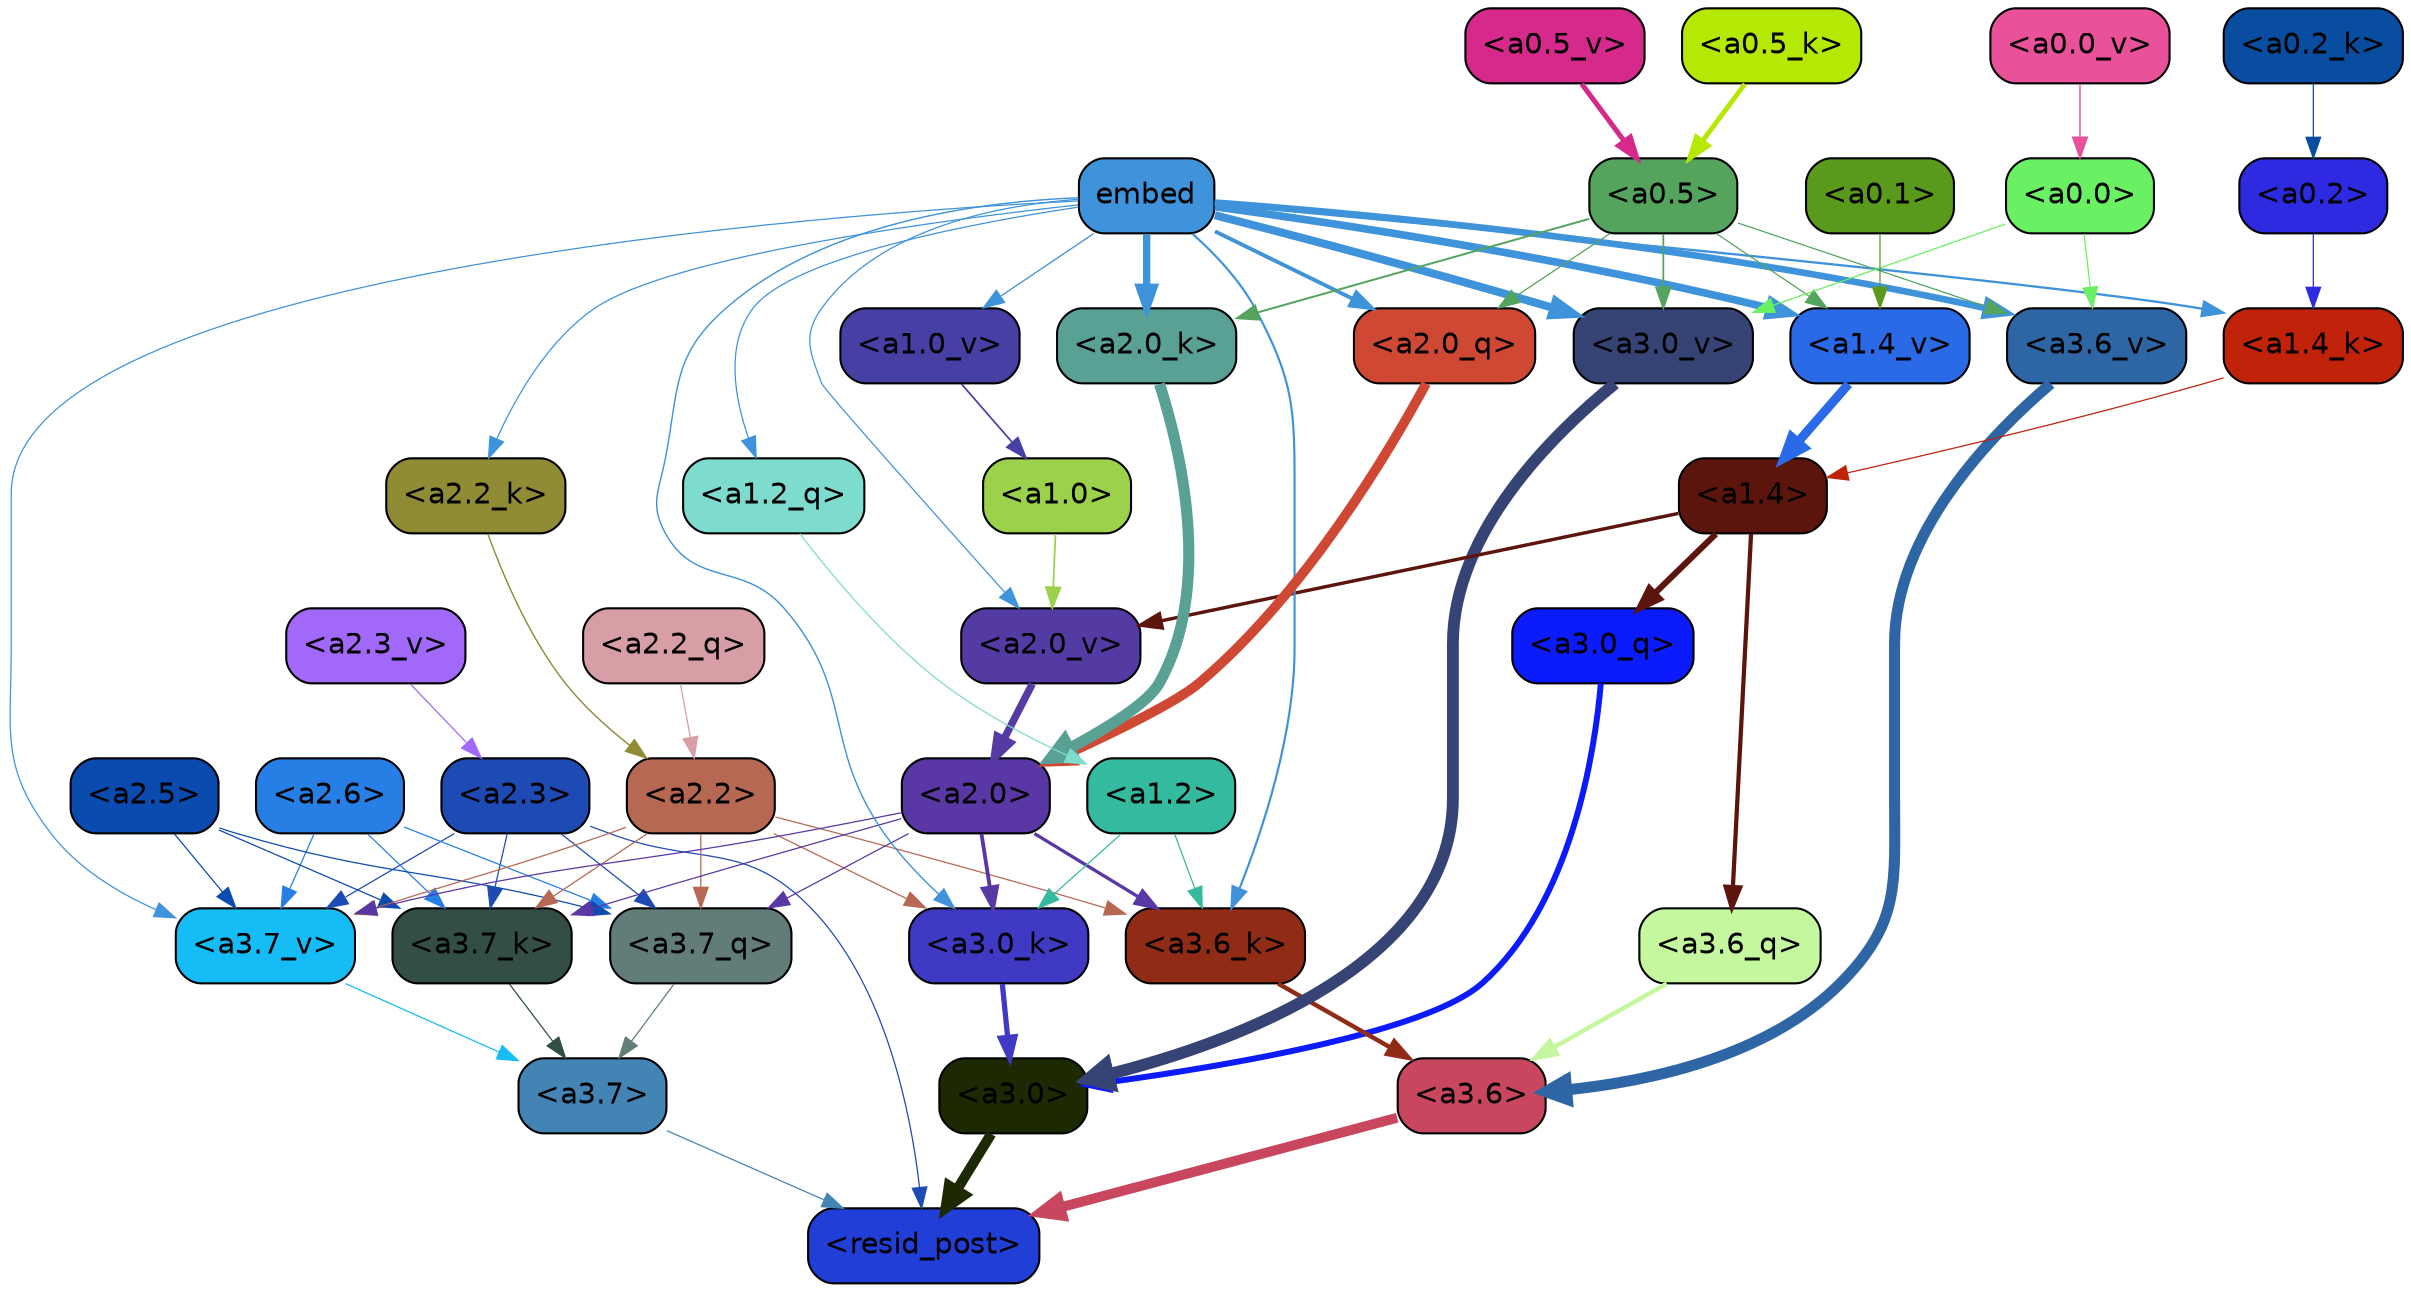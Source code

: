 strict digraph "" {
	graph [bgcolor=transparent,
		layout=dot,
		overlap=false,
		splines=true
	];
	"<a3.7>"	[color=black,
		fillcolor="#4484b5",
		fontname=Helvetica,
		shape=box,
		style="filled, rounded"];
	"<resid_post>"	[color=black,
		fillcolor="#213ed7",
		fontname=Helvetica,
		shape=box,
		style="filled, rounded"];
	"<a3.7>" -> "<resid_post>"	[color="#4484b5",
		penwidth=0.6];
	"<a3.6>"	[color=black,
		fillcolor="#c9475e",
		fontname=Helvetica,
		shape=box,
		style="filled, rounded"];
	"<a3.6>" -> "<resid_post>"	[color="#c9475e",
		penwidth=4.751592040061951];
	"<a3.0>"	[color=black,
		fillcolor="#1c2902",
		fontname=Helvetica,
		shape=box,
		style="filled, rounded"];
	"<a3.0>" -> "<resid_post>"	[color="#1c2902",
		penwidth=4.904066681861877];
	"<a2.3>"	[color=black,
		fillcolor="#1e4ab3",
		fontname=Helvetica,
		shape=box,
		style="filled, rounded"];
	"<a2.3>" -> "<resid_post>"	[color="#1e4ab3",
		penwidth=0.6];
	"<a3.7_q>"	[color=black,
		fillcolor="#627d79",
		fontname=Helvetica,
		shape=box,
		style="filled, rounded"];
	"<a2.3>" -> "<a3.7_q>"	[color="#1e4ab3",
		penwidth=0.6];
	"<a3.7_k>"	[color=black,
		fillcolor="#324e45",
		fontname=Helvetica,
		shape=box,
		style="filled, rounded"];
	"<a2.3>" -> "<a3.7_k>"	[color="#1e4ab3",
		penwidth=0.6];
	"<a3.7_v>"	[color=black,
		fillcolor="#15bcf6",
		fontname=Helvetica,
		shape=box,
		style="filled, rounded"];
	"<a2.3>" -> "<a3.7_v>"	[color="#1e4ab3",
		penwidth=0.6];
	"<a3.7_q>" -> "<a3.7>"	[color="#627d79",
		penwidth=0.6];
	"<a3.6_q>"	[color=black,
		fillcolor="#c5f89e",
		fontname=Helvetica,
		shape=box,
		style="filled, rounded"];
	"<a3.6_q>" -> "<a3.6>"	[color="#c5f89e",
		penwidth=2.160832464694977];
	"<a3.0_q>"	[color=black,
		fillcolor="#0b1bfb",
		fontname=Helvetica,
		shape=box,
		style="filled, rounded"];
	"<a3.0_q>" -> "<a3.0>"	[color="#0b1bfb",
		penwidth=2.870753765106201];
	"<a3.7_k>" -> "<a3.7>"	[color="#324e45",
		penwidth=0.6];
	"<a3.6_k>"	[color=black,
		fillcolor="#902c16",
		fontname=Helvetica,
		shape=box,
		style="filled, rounded"];
	"<a3.6_k>" -> "<a3.6>"	[color="#902c16",
		penwidth=2.13908451795578];
	"<a3.0_k>"	[color=black,
		fillcolor="#4039c3",
		fontname=Helvetica,
		shape=box,
		style="filled, rounded"];
	"<a3.0_k>" -> "<a3.0>"	[color="#4039c3",
		penwidth=2.520303964614868];
	"<a3.7_v>" -> "<a3.7>"	[color="#15bcf6",
		penwidth=0.6];
	"<a3.6_v>"	[color=black,
		fillcolor="#2e65a4",
		fontname=Helvetica,
		shape=box,
		style="filled, rounded"];
	"<a3.6_v>" -> "<a3.6>"	[color="#2e65a4",
		penwidth=5.297133803367615];
	"<a3.0_v>"	[color=black,
		fillcolor="#364375",
		fontname=Helvetica,
		shape=box,
		style="filled, rounded"];
	"<a3.0_v>" -> "<a3.0>"	[color="#364375",
		penwidth=5.680712580680847];
	"<a2.6>"	[color=black,
		fillcolor="#277fe5",
		fontname=Helvetica,
		shape=box,
		style="filled, rounded"];
	"<a2.6>" -> "<a3.7_q>"	[color="#277fe5",
		penwidth=0.6];
	"<a2.6>" -> "<a3.7_k>"	[color="#277fe5",
		penwidth=0.6];
	"<a2.6>" -> "<a3.7_v>"	[color="#277fe5",
		penwidth=0.6];
	"<a2.5>"	[color=black,
		fillcolor="#0b4bb0",
		fontname=Helvetica,
		shape=box,
		style="filled, rounded"];
	"<a2.5>" -> "<a3.7_q>"	[color="#0b4bb0",
		penwidth=0.6];
	"<a2.5>" -> "<a3.7_k>"	[color="#0b4bb0",
		penwidth=0.6];
	"<a2.5>" -> "<a3.7_v>"	[color="#0b4bb0",
		penwidth=0.6];
	"<a2.2>"	[color=black,
		fillcolor="#b76852",
		fontname=Helvetica,
		shape=box,
		style="filled, rounded"];
	"<a2.2>" -> "<a3.7_q>"	[color="#b76852",
		penwidth=0.6];
	"<a2.2>" -> "<a3.7_k>"	[color="#b76852",
		penwidth=0.6];
	"<a2.2>" -> "<a3.6_k>"	[color="#b76852",
		penwidth=0.6];
	"<a2.2>" -> "<a3.0_k>"	[color="#b76852",
		penwidth=0.6];
	"<a2.2>" -> "<a3.7_v>"	[color="#b76852",
		penwidth=0.6];
	"<a2.0>"	[color=black,
		fillcolor="#5937a4",
		fontname=Helvetica,
		shape=box,
		style="filled, rounded"];
	"<a2.0>" -> "<a3.7_q>"	[color="#5937a4",
		penwidth=0.6];
	"<a2.0>" -> "<a3.7_k>"	[color="#5937a4",
		penwidth=0.6];
	"<a2.0>" -> "<a3.6_k>"	[color="#5937a4",
		penwidth=1.5897698998451233];
	"<a2.0>" -> "<a3.0_k>"	[color="#5937a4",
		penwidth=1.8405593037605286];
	"<a2.0>" -> "<a3.7_v>"	[color="#5937a4",
		penwidth=0.6];
	"<a1.4>"	[color=black,
		fillcolor="#5b150c",
		fontname=Helvetica,
		shape=box,
		style="filled, rounded"];
	"<a1.4>" -> "<a3.6_q>"	[color="#5b150c",
		penwidth=2.038943290710449];
	"<a1.4>" -> "<a3.0_q>"	[color="#5b150c",
		penwidth=2.9756359085440636];
	"<a2.0_v>"	[color=black,
		fillcolor="#543ba3",
		fontname=Helvetica,
		shape=box,
		style="filled, rounded"];
	"<a1.4>" -> "<a2.0_v>"	[color="#5b150c",
		penwidth=1.6503054380882531];
	"<a1.2>"	[color=black,
		fillcolor="#34bb9f",
		fontname=Helvetica,
		shape=box,
		style="filled, rounded"];
	"<a1.2>" -> "<a3.6_k>"	[color="#34bb9f",
		penwidth=0.6];
	"<a1.2>" -> "<a3.0_k>"	[color="#34bb9f",
		penwidth=0.6];
	embed	[color=black,
		fillcolor="#3f93da",
		fontname=Helvetica,
		shape=box,
		style="filled, rounded"];
	embed -> "<a3.6_k>"	[color="#3f93da",
		penwidth=1.046662151813507];
	embed -> "<a3.0_k>"	[color="#3f93da",
		penwidth=0.6800519227981567];
	embed -> "<a3.7_v>"	[color="#3f93da",
		penwidth=0.6];
	embed -> "<a3.6_v>"	[color="#3f93da",
		penwidth=3.1840110421180725];
	embed -> "<a3.0_v>"	[color="#3f93da",
		penwidth=3.9005755856633186];
	"<a2.0_q>"	[color=black,
		fillcolor="#ce4833",
		fontname=Helvetica,
		shape=box,
		style="filled, rounded"];
	embed -> "<a2.0_q>"	[color="#3f93da",
		penwidth=1.85904461145401];
	"<a2.2_k>"	[color=black,
		fillcolor="#908c36",
		fontname=Helvetica,
		shape=box,
		style="filled, rounded"];
	embed -> "<a2.2_k>"	[color="#3f93da",
		penwidth=0.6];
	"<a2.0_k>"	[color=black,
		fillcolor="#59a095",
		fontname=Helvetica,
		shape=box,
		style="filled, rounded"];
	embed -> "<a2.0_k>"	[color="#3f93da",
		penwidth=3.5012558698654175];
	embed -> "<a2.0_v>"	[color="#3f93da",
		penwidth=0.6];
	"<a1.2_q>"	[color=black,
		fillcolor="#7edcce",
		fontname=Helvetica,
		shape=box,
		style="filled, rounded"];
	embed -> "<a1.2_q>"	[color="#3f93da",
		penwidth=0.6];
	"<a1.4_k>"	[color=black,
		fillcolor="#c0220a",
		fontname=Helvetica,
		shape=box,
		style="filled, rounded"];
	embed -> "<a1.4_k>"	[color="#3f93da",
		penwidth=1.109577551484108];
	"<a1.4_v>"	[color=black,
		fillcolor="#2a6ae7",
		fontname=Helvetica,
		shape=box,
		style="filled, rounded"];
	embed -> "<a1.4_v>"	[color="#3f93da",
		penwidth=3.6756038665771484];
	"<a1.0_v>"	[color=black,
		fillcolor="#463fa4",
		fontname=Helvetica,
		shape=box,
		style="filled, rounded"];
	embed -> "<a1.0_v>"	[color="#3f93da",
		penwidth=0.6254805326461792];
	"<a0.5>"	[color=black,
		fillcolor="#55a45e",
		fontname=Helvetica,
		shape=box,
		style="filled, rounded"];
	"<a0.5>" -> "<a3.6_v>"	[color="#55a45e",
		penwidth=0.6];
	"<a0.5>" -> "<a3.0_v>"	[color="#55a45e",
		penwidth=0.8493617177009583];
	"<a0.5>" -> "<a2.0_q>"	[color="#55a45e",
		penwidth=0.6];
	"<a0.5>" -> "<a2.0_k>"	[color="#55a45e",
		penwidth=0.9490888118743896];
	"<a0.5>" -> "<a1.4_v>"	[color="#55a45e",
		penwidth=0.6066105961799622];
	"<a0.0>"	[color=black,
		fillcolor="#6af063",
		fontname=Helvetica,
		shape=box,
		style="filled, rounded"];
	"<a0.0>" -> "<a3.6_v>"	[color="#6af063",
		penwidth=0.6];
	"<a0.0>" -> "<a3.0_v>"	[color="#6af063",
		penwidth=0.6];
	"<a2.2_q>"	[color=black,
		fillcolor="#d79ea5",
		fontname=Helvetica,
		shape=box,
		style="filled, rounded"];
	"<a2.2_q>" -> "<a2.2>"	[color="#d79ea5",
		penwidth=0.6160273104906082];
	"<a2.0_q>" -> "<a2.0>"	[color="#ce4833",
		penwidth=4.690633252263069];
	"<a2.2_k>" -> "<a2.2>"	[color="#908c36",
		penwidth=0.6862771511077881];
	"<a2.0_k>" -> "<a2.0>"	[color="#59a095",
		penwidth=5.3401959836483];
	"<a2.3_v>"	[color=black,
		fillcolor="#a268fa",
		fontname=Helvetica,
		shape=box,
		style="filled, rounded"];
	"<a2.3_v>" -> "<a2.3>"	[color="#a268fa",
		penwidth=0.6];
	"<a2.0_v>" -> "<a2.0>"	[color="#543ba3",
		penwidth=3.5938978791236877];
	"<a1.0>"	[color=black,
		fillcolor="#9cd24b",
		fontname=Helvetica,
		shape=box,
		style="filled, rounded"];
	"<a1.0>" -> "<a2.0_v>"	[color="#9cd24b",
		penwidth=0.8279995210468769];
	"<a1.2_q>" -> "<a1.2>"	[color="#7edcce",
		penwidth=0.6];
	"<a1.4_k>" -> "<a1.4>"	[color="#c0220a",
		penwidth=0.6];
	"<a1.4_v>" -> "<a1.4>"	[color="#2a6ae7",
		penwidth=4.380064785480499];
	"<a1.0_v>" -> "<a1.0>"	[color="#463fa4",
		penwidth=0.8271287679672241];
	"<a0.2>"	[color=black,
		fillcolor="#2d2ae1",
		fontname=Helvetica,
		shape=box,
		style="filled, rounded"];
	"<a0.2>" -> "<a1.4_k>"	[color="#2d2ae1",
		penwidth=0.6];
	"<a0.1>"	[color=black,
		fillcolor="#59991c",
		fontname=Helvetica,
		shape=box,
		style="filled, rounded"];
	"<a0.1>" -> "<a1.4_v>"	[color="#59991c",
		penwidth=0.6];
	"<a0.5_k>"	[color=black,
		fillcolor="#b6e806",
		fontname=Helvetica,
		shape=box,
		style="filled, rounded"];
	"<a0.5_k>" -> "<a0.5>"	[color="#b6e806",
		penwidth=2.3484413623809814];
	"<a0.2_k>"	[color=black,
		fillcolor="#084da0",
		fontname=Helvetica,
		shape=box,
		style="filled, rounded"];
	"<a0.2_k>" -> "<a0.2>"	[color="#084da0",
		penwidth=0.6];
	"<a0.5_v>"	[color=black,
		fillcolor="#d5298b",
		fontname=Helvetica,
		shape=box,
		style="filled, rounded"];
	"<a0.5_v>" -> "<a0.5>"	[color="#d5298b",
		penwidth=2.4365723617374897];
	"<a0.0_v>"	[color=black,
		fillcolor="#e9519b",
		fontname=Helvetica,
		shape=box,
		style="filled, rounded"];
	"<a0.0_v>" -> "<a0.0>"	[color="#e9519b",
		penwidth=0.6885303854942322];
}
